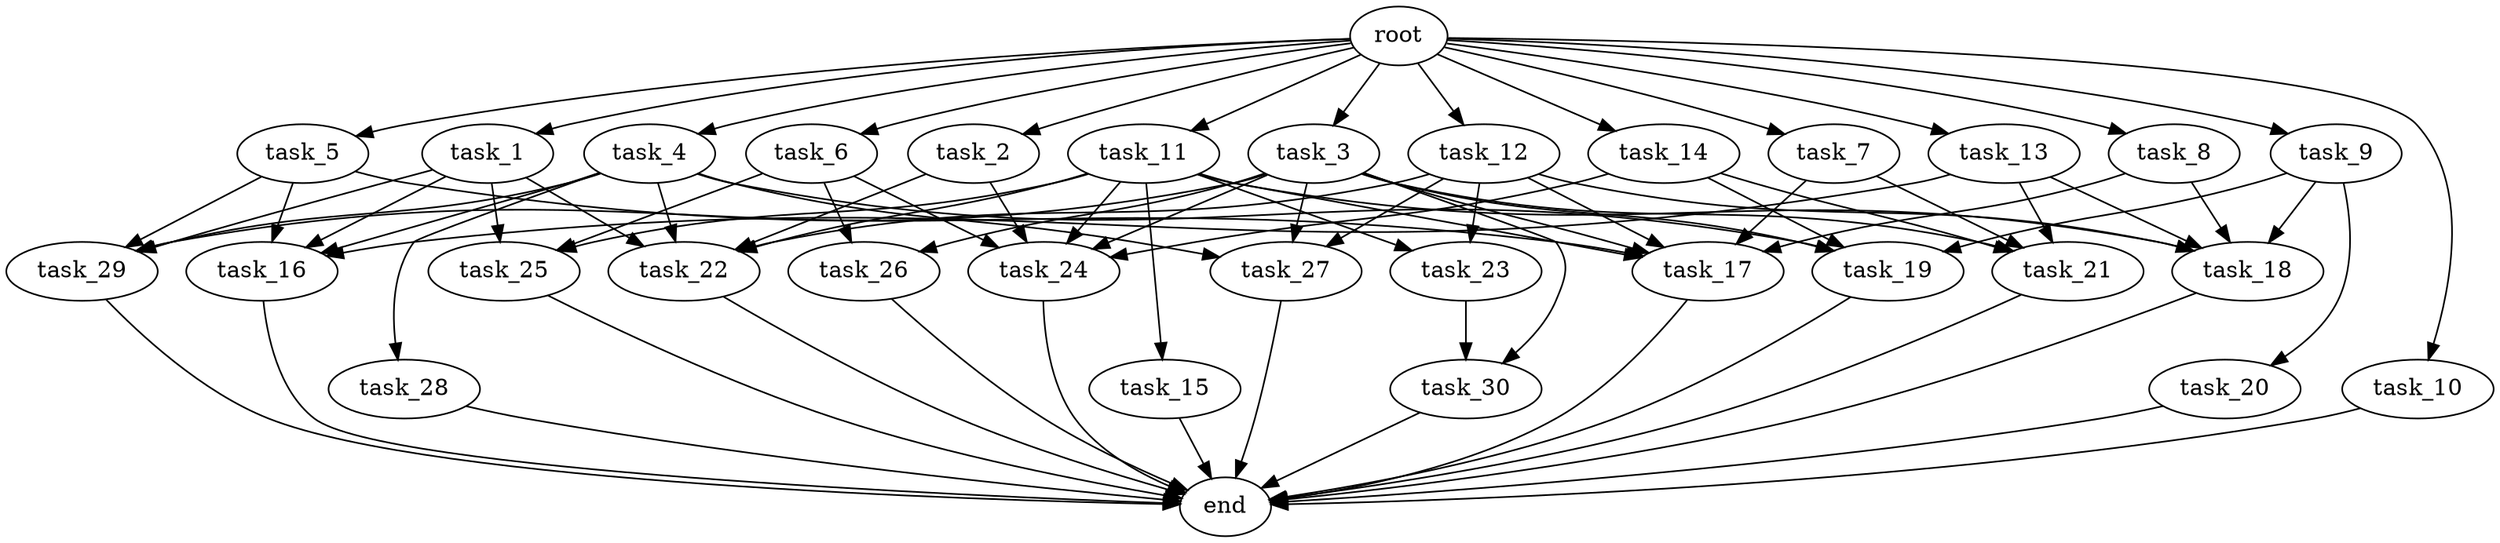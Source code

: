 digraph G {
  root [size="0.000000e+00"];
  task_1 [size="6.250014e+10"];
  task_2 [size="4.532833e+10"];
  task_3 [size="7.634659e+10"];
  task_4 [size="1.806828e+10"];
  task_5 [size="1.870146e+09"];
  task_6 [size="7.033613e+10"];
  task_7 [size="8.627235e+10"];
  task_8 [size="5.768856e+10"];
  task_9 [size="2.130315e+10"];
  task_10 [size="9.621209e+10"];
  task_11 [size="7.422338e+10"];
  task_12 [size="4.673486e+10"];
  task_13 [size="9.371692e+10"];
  task_14 [size="5.327661e+10"];
  task_15 [size="6.144609e+10"];
  task_16 [size="7.691423e+10"];
  task_17 [size="4.337811e+10"];
  task_18 [size="5.661598e+10"];
  task_19 [size="6.267958e+10"];
  task_20 [size="5.223174e+10"];
  task_21 [size="3.643382e+10"];
  task_22 [size="1.478289e+10"];
  task_23 [size="1.505576e+10"];
  task_24 [size="6.853381e+10"];
  task_25 [size="3.003456e+10"];
  task_26 [size="4.354452e+10"];
  task_27 [size="3.187213e+10"];
  task_28 [size="8.302314e+10"];
  task_29 [size="6.452109e+09"];
  task_30 [size="2.036377e+10"];
  end [size="0.000000e+00"];

  root -> task_1 [size="1.000000e-12"];
  root -> task_2 [size="1.000000e-12"];
  root -> task_3 [size="1.000000e-12"];
  root -> task_4 [size="1.000000e-12"];
  root -> task_5 [size="1.000000e-12"];
  root -> task_6 [size="1.000000e-12"];
  root -> task_7 [size="1.000000e-12"];
  root -> task_8 [size="1.000000e-12"];
  root -> task_9 [size="1.000000e-12"];
  root -> task_10 [size="1.000000e-12"];
  root -> task_11 [size="1.000000e-12"];
  root -> task_12 [size="1.000000e-12"];
  root -> task_13 [size="1.000000e-12"];
  root -> task_14 [size="1.000000e-12"];
  task_1 -> task_16 [size="1.922856e+08"];
  task_1 -> task_22 [size="2.956578e+07"];
  task_1 -> task_25 [size="1.001152e+08"];
  task_1 -> task_29 [size="1.613027e+07"];
  task_2 -> task_22 [size="2.956578e+07"];
  task_2 -> task_24 [size="1.370676e+08"];
  task_3 -> task_17 [size="7.229685e+07"];
  task_3 -> task_19 [size="1.566989e+08"];
  task_3 -> task_21 [size="9.108456e+07"];
  task_3 -> task_24 [size="1.370676e+08"];
  task_3 -> task_26 [size="2.177226e+08"];
  task_3 -> task_27 [size="1.062404e+08"];
  task_3 -> task_29 [size="1.613027e+07"];
  task_3 -> task_30 [size="1.018188e+08"];
  task_4 -> task_16 [size="1.922856e+08"];
  task_4 -> task_19 [size="1.566989e+08"];
  task_4 -> task_22 [size="2.956578e+07"];
  task_4 -> task_27 [size="1.062404e+08"];
  task_4 -> task_28 [size="8.302314e+08"];
  task_4 -> task_29 [size="1.613027e+07"];
  task_5 -> task_16 [size="1.922856e+08"];
  task_5 -> task_17 [size="7.229685e+07"];
  task_5 -> task_29 [size="1.613027e+07"];
  task_6 -> task_24 [size="1.370676e+08"];
  task_6 -> task_25 [size="1.001152e+08"];
  task_6 -> task_26 [size="2.177226e+08"];
  task_7 -> task_17 [size="7.229685e+07"];
  task_7 -> task_21 [size="9.108456e+07"];
  task_8 -> task_17 [size="7.229685e+07"];
  task_8 -> task_18 [size="1.132320e+08"];
  task_9 -> task_18 [size="1.132320e+08"];
  task_9 -> task_19 [size="1.566989e+08"];
  task_9 -> task_20 [size="5.223174e+08"];
  task_10 -> end [size="1.000000e-12"];
  task_11 -> task_15 [size="6.144609e+08"];
  task_11 -> task_17 [size="7.229685e+07"];
  task_11 -> task_18 [size="1.132320e+08"];
  task_11 -> task_22 [size="2.956578e+07"];
  task_11 -> task_23 [size="7.527880e+07"];
  task_11 -> task_24 [size="1.370676e+08"];
  task_11 -> task_25 [size="1.001152e+08"];
  task_12 -> task_17 [size="7.229685e+07"];
  task_12 -> task_18 [size="1.132320e+08"];
  task_12 -> task_22 [size="2.956578e+07"];
  task_12 -> task_23 [size="7.527880e+07"];
  task_12 -> task_27 [size="1.062404e+08"];
  task_13 -> task_16 [size="1.922856e+08"];
  task_13 -> task_18 [size="1.132320e+08"];
  task_13 -> task_21 [size="9.108456e+07"];
  task_14 -> task_19 [size="1.566989e+08"];
  task_14 -> task_21 [size="9.108456e+07"];
  task_14 -> task_24 [size="1.370676e+08"];
  task_15 -> end [size="1.000000e-12"];
  task_16 -> end [size="1.000000e-12"];
  task_17 -> end [size="1.000000e-12"];
  task_18 -> end [size="1.000000e-12"];
  task_19 -> end [size="1.000000e-12"];
  task_20 -> end [size="1.000000e-12"];
  task_21 -> end [size="1.000000e-12"];
  task_22 -> end [size="1.000000e-12"];
  task_23 -> task_30 [size="1.018188e+08"];
  task_24 -> end [size="1.000000e-12"];
  task_25 -> end [size="1.000000e-12"];
  task_26 -> end [size="1.000000e-12"];
  task_27 -> end [size="1.000000e-12"];
  task_28 -> end [size="1.000000e-12"];
  task_29 -> end [size="1.000000e-12"];
  task_30 -> end [size="1.000000e-12"];
}
